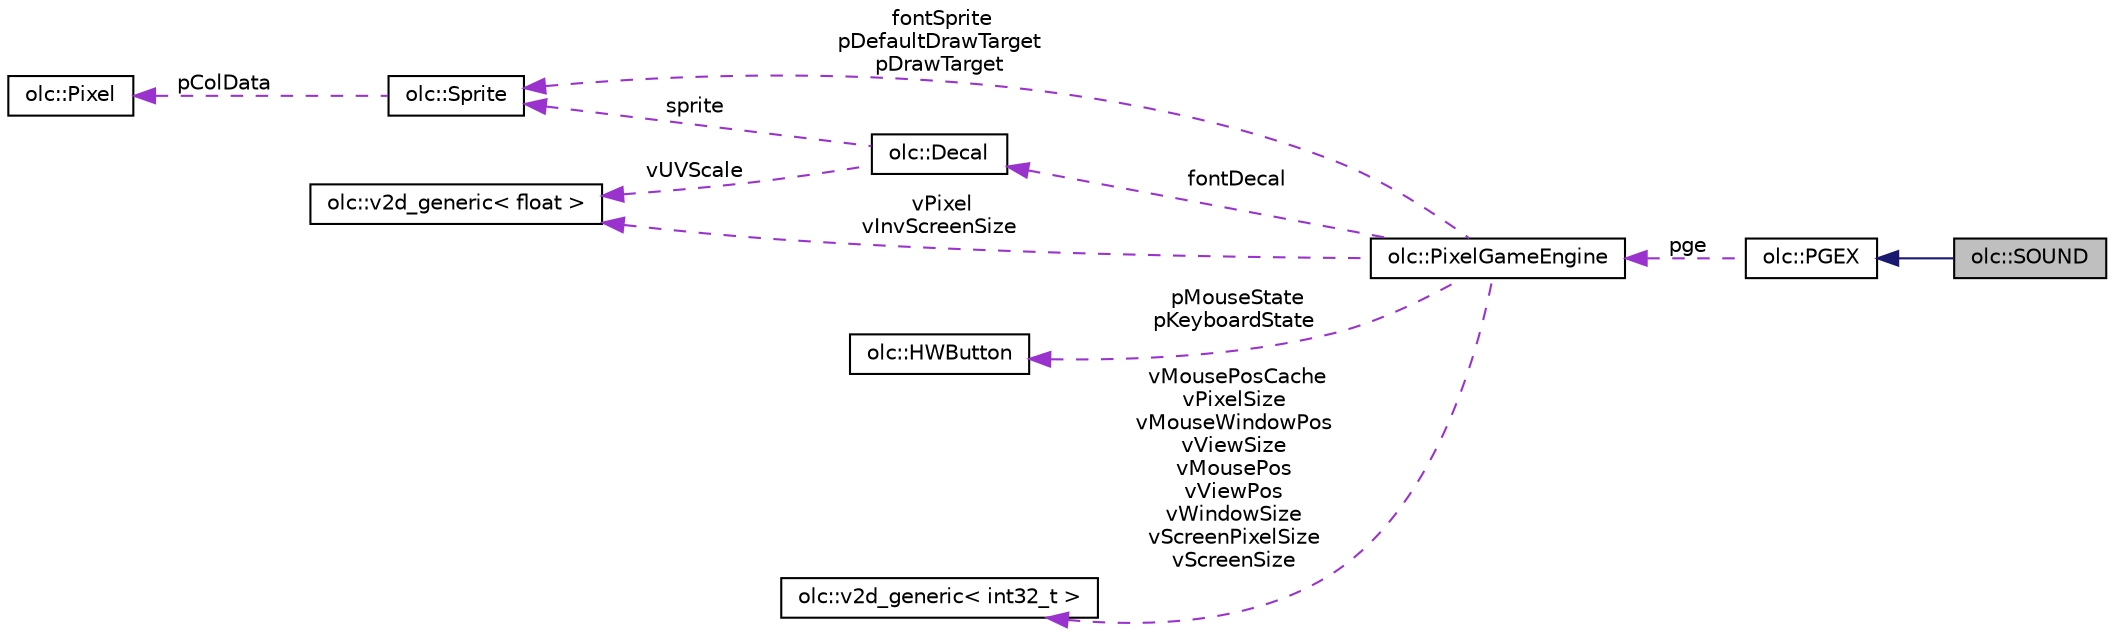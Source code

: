 digraph "olc::SOUND"
{
 // LATEX_PDF_SIZE
  edge [fontname="Helvetica",fontsize="10",labelfontname="Helvetica",labelfontsize="10"];
  node [fontname="Helvetica",fontsize="10",shape=record];
  rankdir="LR";
  Node1 [label="olc::SOUND",height=0.2,width=0.4,color="black", fillcolor="grey75", style="filled", fontcolor="black",tooltip=" "];
  Node2 -> Node1 [dir="back",color="midnightblue",fontsize="10",style="solid"];
  Node2 [label="olc::PGEX",height=0.2,width=0.4,color="black", fillcolor="white", style="filled",URL="$classolc_1_1PGEX.html",tooltip=" "];
  Node3 -> Node2 [dir="back",color="darkorchid3",fontsize="10",style="dashed",label=" pge" ];
  Node3 [label="olc::PixelGameEngine",height=0.2,width=0.4,color="black", fillcolor="white", style="filled",URL="$classolc_1_1PixelGameEngine.html",tooltip=" "];
  Node4 -> Node3 [dir="back",color="darkorchid3",fontsize="10",style="dashed",label=" fontDecal" ];
  Node4 [label="olc::Decal",height=0.2,width=0.4,color="black", fillcolor="white", style="filled",URL="$classolc_1_1Decal.html",tooltip=" "];
  Node5 -> Node4 [dir="back",color="darkorchid3",fontsize="10",style="dashed",label=" sprite" ];
  Node5 [label="olc::Sprite",height=0.2,width=0.4,color="black", fillcolor="white", style="filled",URL="$classolc_1_1Sprite.html",tooltip=" "];
  Node6 -> Node5 [dir="back",color="darkorchid3",fontsize="10",style="dashed",label=" pColData" ];
  Node6 [label="olc::Pixel",height=0.2,width=0.4,color="black", fillcolor="white", style="filled",URL="$structolc_1_1Pixel.html",tooltip=" "];
  Node7 -> Node4 [dir="back",color="darkorchid3",fontsize="10",style="dashed",label=" vUVScale" ];
  Node7 [label="olc::v2d_generic\< float \>",height=0.2,width=0.4,color="black", fillcolor="white", style="filled",URL="$structolc_1_1v2d__generic.html",tooltip=" "];
  Node8 -> Node3 [dir="back",color="darkorchid3",fontsize="10",style="dashed",label=" pMouseState\npKeyboardState" ];
  Node8 [label="olc::HWButton",height=0.2,width=0.4,color="black", fillcolor="white", style="filled",URL="$structolc_1_1HWButton.html",tooltip=" "];
  Node9 -> Node3 [dir="back",color="darkorchid3",fontsize="10",style="dashed",label=" vMousePosCache\nvPixelSize\nvMouseWindowPos\nvViewSize\nvMousePos\nvViewPos\nvWindowSize\nvScreenPixelSize\nvScreenSize" ];
  Node9 [label="olc::v2d_generic\< int32_t \>",height=0.2,width=0.4,color="black", fillcolor="white", style="filled",URL="$structolc_1_1v2d__generic.html",tooltip=" "];
  Node5 -> Node3 [dir="back",color="darkorchid3",fontsize="10",style="dashed",label=" fontSprite\npDefaultDrawTarget\npDrawTarget" ];
  Node7 -> Node3 [dir="back",color="darkorchid3",fontsize="10",style="dashed",label=" vPixel\nvInvScreenSize" ];
}
